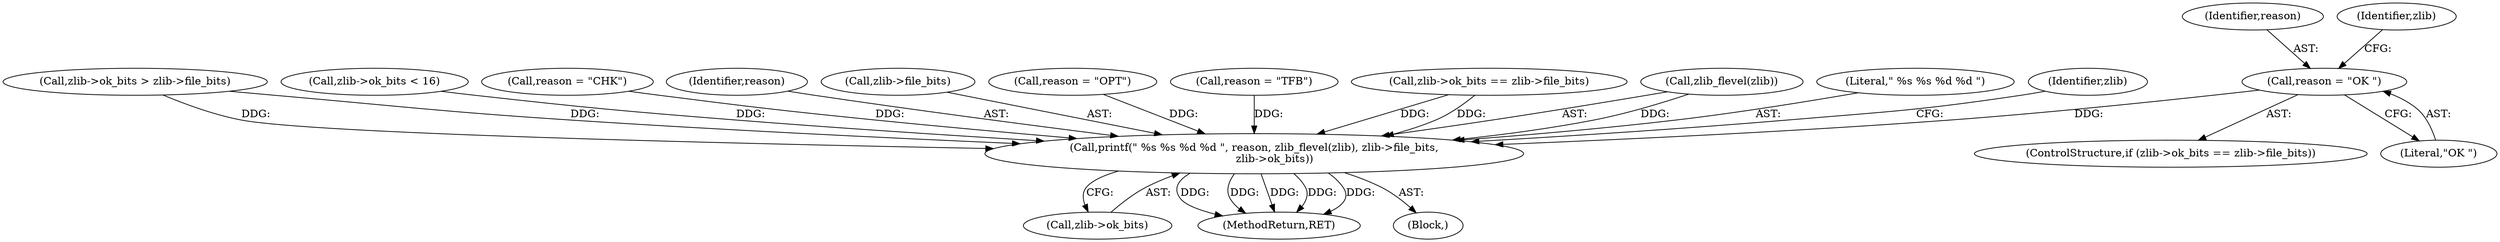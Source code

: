 digraph "0_Android_9d4853418ab2f754c2b63e091c29c5529b8b86ca_175@pointer" {
"1000155" [label="(Call,reason = \"OK \")"];
"1000169" [label="(Call,printf(\" %s %s %d %d \", reason, zlib_flevel(zlib), zlib->file_bits,\n            zlib->ok_bits))"];
"1000147" [label="(ControlStructure,if (zlib->ok_bits == zlib->file_bits))"];
"1000136" [label="(Call,zlib->ok_bits > zlib->file_bits)"];
"1000156" [label="(Identifier,reason)"];
"1000120" [label="(Call,zlib->ok_bits < 16)"];
"1000131" [label="(Call,reason = \"CHK\")"];
"1000177" [label="(Call,zlib->ok_bits)"];
"1000296" [label="(MethodReturn,RET)"];
"1000155" [label="(Call,reason = \"OK \")"];
"1000171" [label="(Identifier,reason)"];
"1000169" [label="(Call,printf(\" %s %s %d %d \", reason, zlib_flevel(zlib), zlib->file_bits,\n            zlib->ok_bits))"];
"1000174" [label="(Call,zlib->file_bits)"];
"1000159" [label="(Call,reason = \"OPT\")"];
"1000165" [label="(Identifier,zlib)"];
"1000125" [label="(Block,)"];
"1000143" [label="(Call,reason = \"TFB\")"];
"1000148" [label="(Call,zlib->ok_bits == zlib->file_bits)"];
"1000172" [label="(Call,zlib_flevel(zlib))"];
"1000170" [label="(Literal,\" %s %s %d %d \")"];
"1000182" [label="(Identifier,zlib)"];
"1000157" [label="(Literal,\"OK \")"];
"1000155" -> "1000147"  [label="AST: "];
"1000155" -> "1000157"  [label="CFG: "];
"1000156" -> "1000155"  [label="AST: "];
"1000157" -> "1000155"  [label="AST: "];
"1000165" -> "1000155"  [label="CFG: "];
"1000155" -> "1000169"  [label="DDG: "];
"1000169" -> "1000125"  [label="AST: "];
"1000169" -> "1000177"  [label="CFG: "];
"1000170" -> "1000169"  [label="AST: "];
"1000171" -> "1000169"  [label="AST: "];
"1000172" -> "1000169"  [label="AST: "];
"1000174" -> "1000169"  [label="AST: "];
"1000177" -> "1000169"  [label="AST: "];
"1000182" -> "1000169"  [label="CFG: "];
"1000169" -> "1000296"  [label="DDG: "];
"1000169" -> "1000296"  [label="DDG: "];
"1000169" -> "1000296"  [label="DDG: "];
"1000169" -> "1000296"  [label="DDG: "];
"1000169" -> "1000296"  [label="DDG: "];
"1000159" -> "1000169"  [label="DDG: "];
"1000131" -> "1000169"  [label="DDG: "];
"1000143" -> "1000169"  [label="DDG: "];
"1000172" -> "1000169"  [label="DDG: "];
"1000136" -> "1000169"  [label="DDG: "];
"1000136" -> "1000169"  [label="DDG: "];
"1000148" -> "1000169"  [label="DDG: "];
"1000148" -> "1000169"  [label="DDG: "];
"1000120" -> "1000169"  [label="DDG: "];
}
